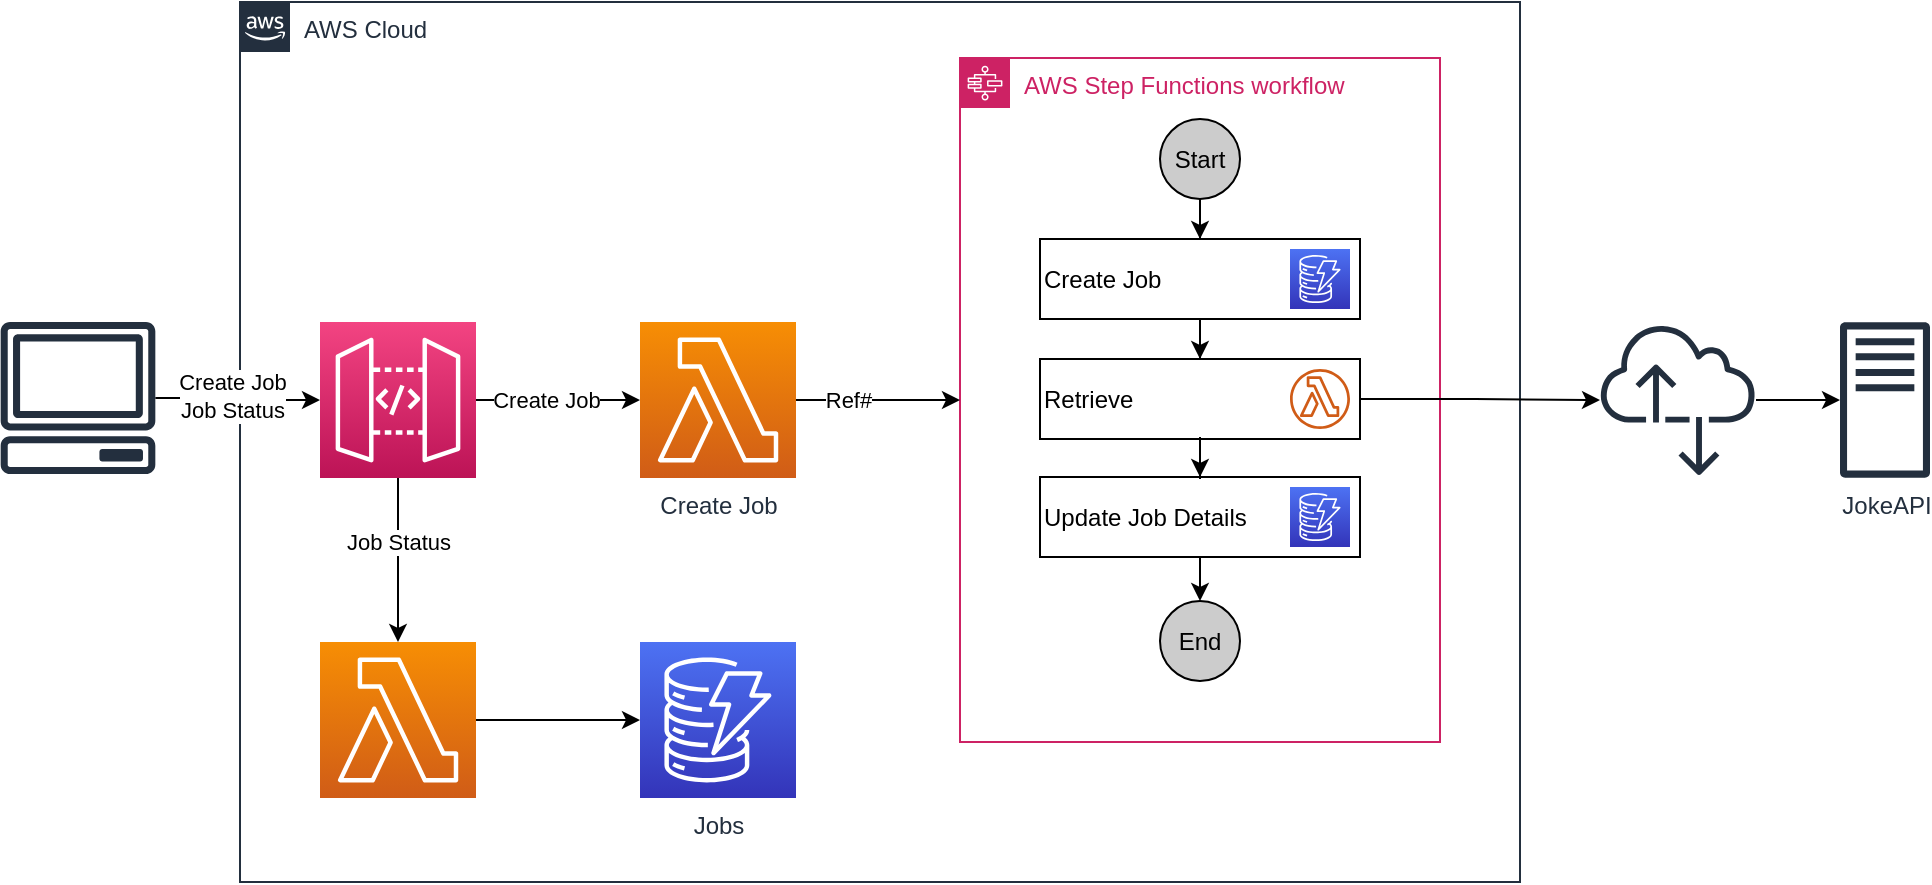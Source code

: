 <mxfile version="14.9.0" type="github">
  <diagram id="01eXjTYJ2d1SrXMeanzH" name="Page-1">
    <mxGraphModel dx="1068" dy="540" grid="1" gridSize="10" guides="1" tooltips="1" connect="1" arrows="1" fold="1" page="1" pageScale="1" pageWidth="1169" pageHeight="827" math="0" shadow="0">
      <root>
        <mxCell id="0" />
        <mxCell id="1" parent="0" />
        <mxCell id="A4gBskFatexQGphRCRpW-1" value="AWS Cloud" style="points=[[0,0],[0.25,0],[0.5,0],[0.75,0],[1,0],[1,0.25],[1,0.5],[1,0.75],[1,1],[0.75,1],[0.5,1],[0.25,1],[0,1],[0,0.75],[0,0.5],[0,0.25]];outlineConnect=0;gradientColor=none;html=1;whiteSpace=wrap;fontSize=12;fontStyle=0;shape=mxgraph.aws4.group;grIcon=mxgraph.aws4.group_aws_cloud_alt;strokeColor=#232F3E;fillColor=none;verticalAlign=top;align=left;spacingLeft=30;fontColor=#232F3E;dashed=0;" parent="1" vertex="1">
          <mxGeometry x="160" y="40" width="640" height="440" as="geometry" />
        </mxCell>
        <mxCell id="A4gBskFatexQGphRCRpW-3" value="AWS Step Functions workflow" style="points=[[0,0],[0.25,0],[0.5,0],[0.75,0],[1,0],[1,0.25],[1,0.5],[1,0.75],[1,1],[0.75,1],[0.5,1],[0.25,1],[0,1],[0,0.75],[0,0.5],[0,0.25]];outlineConnect=0;gradientColor=none;html=1;whiteSpace=wrap;fontSize=12;fontStyle=0;shape=mxgraph.aws4.group;grIcon=mxgraph.aws4.group_aws_step_functions_workflow;strokeColor=#CD2264;fillColor=none;verticalAlign=top;align=left;spacingLeft=30;fontColor=#CD2264;dashed=0;" parent="1" vertex="1">
          <mxGeometry x="520" y="68" width="240" height="342" as="geometry" />
        </mxCell>
        <mxCell id="A4gBskFatexQGphRCRpW-28" value="" style="edgeStyle=orthogonalEdgeStyle;rounded=0;orthogonalLoop=1;jettySize=auto;html=1;" parent="1" source="A4gBskFatexQGphRCRpW-2" target="A4gBskFatexQGphRCRpW-8" edge="1">
          <mxGeometry relative="1" as="geometry" />
        </mxCell>
        <mxCell id="A4gBskFatexQGphRCRpW-34" value="Create Job" style="edgeLabel;html=1;align=center;verticalAlign=middle;resizable=0;points=[];" parent="A4gBskFatexQGphRCRpW-28" vertex="1" connectable="0">
          <mxGeometry x="-0.147" relative="1" as="geometry">
            <mxPoint as="offset" />
          </mxGeometry>
        </mxCell>
        <mxCell id="A4gBskFatexQGphRCRpW-33" style="edgeStyle=orthogonalEdgeStyle;rounded=0;orthogonalLoop=1;jettySize=auto;html=1;" parent="1" source="A4gBskFatexQGphRCRpW-2" target="A4gBskFatexQGphRCRpW-15" edge="1">
          <mxGeometry relative="1" as="geometry" />
        </mxCell>
        <mxCell id="A4gBskFatexQGphRCRpW-35" value="Job Status" style="edgeLabel;html=1;align=center;verticalAlign=middle;resizable=0;points=[];" parent="A4gBskFatexQGphRCRpW-33" vertex="1" connectable="0">
          <mxGeometry x="-0.215" relative="1" as="geometry">
            <mxPoint as="offset" />
          </mxGeometry>
        </mxCell>
        <mxCell id="A4gBskFatexQGphRCRpW-2" value="" style="points=[[0,0,0],[0.25,0,0],[0.5,0,0],[0.75,0,0],[1,0,0],[0,1,0],[0.25,1,0],[0.5,1,0],[0.75,1,0],[1,1,0],[0,0.25,0],[0,0.5,0],[0,0.75,0],[1,0.25,0],[1,0.5,0],[1,0.75,0]];outlineConnect=0;fontColor=#232F3E;gradientColor=#F34482;gradientDirection=north;fillColor=#BC1356;strokeColor=#ffffff;dashed=0;verticalLabelPosition=bottom;verticalAlign=top;align=center;html=1;fontSize=12;fontStyle=0;aspect=fixed;shape=mxgraph.aws4.resourceIcon;resIcon=mxgraph.aws4.api_gateway;" parent="1" vertex="1">
          <mxGeometry x="200" y="200" width="78" height="78" as="geometry" />
        </mxCell>
        <mxCell id="A4gBskFatexQGphRCRpW-27" style="edgeStyle=orthogonalEdgeStyle;rounded=0;orthogonalLoop=1;jettySize=auto;html=1;entryX=0;entryY=0.5;entryDx=0;entryDy=0;entryPerimeter=0;" parent="1" source="A4gBskFatexQGphRCRpW-4" target="A4gBskFatexQGphRCRpW-2" edge="1">
          <mxGeometry relative="1" as="geometry" />
        </mxCell>
        <mxCell id="A4gBskFatexQGphRCRpW-36" value="Create Job&lt;br&gt;Job Status" style="edgeLabel;html=1;align=center;verticalAlign=middle;resizable=0;points=[];" parent="A4gBskFatexQGphRCRpW-27" vertex="1" connectable="0">
          <mxGeometry x="0.14" y="2" relative="1" as="geometry">
            <mxPoint x="-8" as="offset" />
          </mxGeometry>
        </mxCell>
        <mxCell id="A4gBskFatexQGphRCRpW-4" value="" style="outlineConnect=0;fontColor=#232F3E;gradientColor=none;fillColor=#232F3E;strokeColor=none;dashed=0;verticalLabelPosition=bottom;verticalAlign=top;align=center;html=1;fontSize=12;fontStyle=0;aspect=fixed;pointerEvents=1;shape=mxgraph.aws4.client;" parent="1" vertex="1">
          <mxGeometry x="40" y="200" width="78" height="76" as="geometry" />
        </mxCell>
        <mxCell id="A4gBskFatexQGphRCRpW-7" value="Jobs" style="points=[[0,0,0],[0.25,0,0],[0.5,0,0],[0.75,0,0],[1,0,0],[0,1,0],[0.25,1,0],[0.5,1,0],[0.75,1,0],[1,1,0],[0,0.25,0],[0,0.5,0],[0,0.75,0],[1,0.25,0],[1,0.5,0],[1,0.75,0]];outlineConnect=0;fontColor=#232F3E;gradientColor=#4D72F3;gradientDirection=north;fillColor=#3334B9;strokeColor=#ffffff;dashed=0;verticalLabelPosition=bottom;verticalAlign=top;align=center;html=1;fontSize=12;fontStyle=0;aspect=fixed;shape=mxgraph.aws4.resourceIcon;resIcon=mxgraph.aws4.dynamodb;" parent="1" vertex="1">
          <mxGeometry x="360" y="360" width="78" height="78" as="geometry" />
        </mxCell>
        <mxCell id="A4gBskFatexQGphRCRpW-29" style="edgeStyle=orthogonalEdgeStyle;rounded=0;orthogonalLoop=1;jettySize=auto;html=1;" parent="1" source="A4gBskFatexQGphRCRpW-8" target="A4gBskFatexQGphRCRpW-3" edge="1">
          <mxGeometry relative="1" as="geometry" />
        </mxCell>
        <mxCell id="A4gBskFatexQGphRCRpW-30" value="Ref#" style="edgeLabel;html=1;align=center;verticalAlign=middle;resizable=0;points=[];" parent="A4gBskFatexQGphRCRpW-29" vertex="1" connectable="0">
          <mxGeometry x="-0.382" relative="1" as="geometry">
            <mxPoint as="offset" />
          </mxGeometry>
        </mxCell>
        <mxCell id="A4gBskFatexQGphRCRpW-8" value="Create Job" style="points=[[0,0,0],[0.25,0,0],[0.5,0,0],[0.75,0,0],[1,0,0],[0,1,0],[0.25,1,0],[0.5,1,0],[0.75,1,0],[1,1,0],[0,0.25,0],[0,0.5,0],[0,0.75,0],[1,0.25,0],[1,0.5,0],[1,0.75,0]];outlineConnect=0;fontColor=#232F3E;gradientColor=#F78E04;gradientDirection=north;fillColor=#D05C17;strokeColor=#ffffff;dashed=0;verticalLabelPosition=bottom;verticalAlign=top;align=center;html=1;fontSize=12;fontStyle=0;aspect=fixed;shape=mxgraph.aws4.resourceIcon;resIcon=mxgraph.aws4.lambda;" parent="1" vertex="1">
          <mxGeometry x="360" y="200" width="78" height="78" as="geometry" />
        </mxCell>
        <mxCell id="A4gBskFatexQGphRCRpW-32" value="" style="edgeStyle=orthogonalEdgeStyle;rounded=0;orthogonalLoop=1;jettySize=auto;html=1;" parent="1" source="A4gBskFatexQGphRCRpW-15" target="A4gBskFatexQGphRCRpW-7" edge="1">
          <mxGeometry relative="1" as="geometry" />
        </mxCell>
        <mxCell id="A4gBskFatexQGphRCRpW-15" value="" style="points=[[0,0,0],[0.25,0,0],[0.5,0,0],[0.75,0,0],[1,0,0],[0,1,0],[0.25,1,0],[0.5,1,0],[0.75,1,0],[1,1,0],[0,0.25,0],[0,0.5,0],[0,0.75,0],[1,0.25,0],[1,0.5,0],[1,0.75,0]];outlineConnect=0;fontColor=#232F3E;gradientColor=#F78E04;gradientDirection=north;fillColor=#D05C17;strokeColor=#ffffff;dashed=0;verticalLabelPosition=bottom;verticalAlign=top;align=center;html=1;fontSize=12;fontStyle=0;aspect=fixed;shape=mxgraph.aws4.resourceIcon;resIcon=mxgraph.aws4.lambda;" parent="1" vertex="1">
          <mxGeometry x="200" y="360" width="78" height="78" as="geometry" />
        </mxCell>
        <mxCell id="A4gBskFatexQGphRCRpW-26" style="edgeStyle=orthogonalEdgeStyle;rounded=0;orthogonalLoop=1;jettySize=auto;html=1;" parent="1" source="A4gBskFatexQGphRCRpW-23" target="A4gBskFatexQGphRCRpW-24" edge="1">
          <mxGeometry relative="1" as="geometry" />
        </mxCell>
        <mxCell id="A4gBskFatexQGphRCRpW-23" value="" style="outlineConnect=0;fontColor=#232F3E;gradientColor=none;fillColor=#232F3E;strokeColor=none;dashed=0;verticalLabelPosition=bottom;verticalAlign=top;align=center;html=1;fontSize=12;fontStyle=0;aspect=fixed;pointerEvents=1;shape=mxgraph.aws4.internet_alt2;" parent="1" vertex="1">
          <mxGeometry x="840" y="200" width="78" height="78" as="geometry" />
        </mxCell>
        <mxCell id="A4gBskFatexQGphRCRpW-24" value="JokeAPI" style="outlineConnect=0;fontColor=#232F3E;gradientColor=none;fillColor=#232F3E;strokeColor=none;dashed=0;verticalLabelPosition=bottom;verticalAlign=top;align=center;html=1;fontSize=12;fontStyle=0;aspect=fixed;pointerEvents=1;shape=mxgraph.aws4.traditional_server;" parent="1" vertex="1">
          <mxGeometry x="960" y="200" width="45" height="78" as="geometry" />
        </mxCell>
        <mxCell id="A4gBskFatexQGphRCRpW-25" style="edgeStyle=orthogonalEdgeStyle;rounded=0;orthogonalLoop=1;jettySize=auto;html=1;" parent="1" source="A4gBskFatexQGphRCRpW-9" target="A4gBskFatexQGphRCRpW-23" edge="1">
          <mxGeometry relative="1" as="geometry" />
        </mxCell>
        <mxCell id="A4gBskFatexQGphRCRpW-13" value="" style="group" parent="1" vertex="1" connectable="0">
          <mxGeometry x="560" y="157.5" width="160" height="40" as="geometry" />
        </mxCell>
        <mxCell id="JusbJWd7JQ-2Mce3Z6Rs-7" value="" style="group" vertex="1" connectable="0" parent="A4gBskFatexQGphRCRpW-13">
          <mxGeometry y="61" width="160" height="40" as="geometry" />
        </mxCell>
        <mxCell id="A4gBskFatexQGphRCRpW-10" value="Retrieve" style="rounded=0;whiteSpace=wrap;html=1;align=left;" parent="JusbJWd7JQ-2Mce3Z6Rs-7" vertex="1">
          <mxGeometry width="160" height="40" as="geometry" />
        </mxCell>
        <mxCell id="A4gBskFatexQGphRCRpW-9" value="" style="outlineConnect=0;fontColor=#232F3E;gradientColor=none;fillColor=#D05C17;strokeColor=none;dashed=0;verticalLabelPosition=bottom;verticalAlign=top;align=center;html=1;fontSize=12;fontStyle=0;aspect=fixed;pointerEvents=1;shape=mxgraph.aws4.lambda_function;" parent="JusbJWd7JQ-2Mce3Z6Rs-7" vertex="1">
          <mxGeometry x="125" y="5" width="30" height="30" as="geometry" />
        </mxCell>
        <mxCell id="A4gBskFatexQGphRCRpW-14" value="" style="group" parent="1" vertex="1" connectable="0">
          <mxGeometry x="560" y="277.5" width="160" height="40" as="geometry" />
        </mxCell>
        <mxCell id="JusbJWd7JQ-2Mce3Z6Rs-6" value="" style="group" vertex="1" connectable="0" parent="A4gBskFatexQGphRCRpW-14">
          <mxGeometry width="160" height="40" as="geometry" />
        </mxCell>
        <mxCell id="A4gBskFatexQGphRCRpW-12" value="Update Job Details" style="rounded=0;whiteSpace=wrap;html=1;align=left;" parent="JusbJWd7JQ-2Mce3Z6Rs-6" vertex="1">
          <mxGeometry width="160" height="40" as="geometry" />
        </mxCell>
        <mxCell id="A4gBskFatexQGphRCRpW-6" value="" style="points=[[0,0,0],[0.25,0,0],[0.5,0,0],[0.75,0,0],[1,0,0],[0,1,0],[0.25,1,0],[0.5,1,0],[0.75,1,0],[1,1,0],[0,0.25,0],[0,0.5,0],[0,0.75,0],[1,0.25,0],[1,0.5,0],[1,0.75,0]];outlineConnect=0;fontColor=#232F3E;gradientColor=#4D72F3;gradientDirection=north;fillColor=#3334B9;strokeColor=#ffffff;dashed=0;verticalLabelPosition=bottom;verticalAlign=top;align=center;html=1;fontSize=12;fontStyle=0;aspect=fixed;shape=mxgraph.aws4.resourceIcon;resIcon=mxgraph.aws4.dynamodb;" parent="JusbJWd7JQ-2Mce3Z6Rs-6" vertex="1">
          <mxGeometry x="125" y="5" width="30" height="30" as="geometry" />
        </mxCell>
        <mxCell id="JusbJWd7JQ-2Mce3Z6Rs-17" style="edgeStyle=orthogonalEdgeStyle;rounded=0;orthogonalLoop=1;jettySize=auto;html=1;entryX=0.5;entryY=0;entryDx=0;entryDy=0;" edge="1" parent="1" source="A4gBskFatexQGphRCRpW-16" target="JusbJWd7JQ-2Mce3Z6Rs-13">
          <mxGeometry relative="1" as="geometry" />
        </mxCell>
        <mxCell id="A4gBskFatexQGphRCRpW-16" value="Start" style="ellipse;whiteSpace=wrap;html=1;aspect=fixed;fillColor=#CCCCCC;" parent="1" vertex="1">
          <mxGeometry x="620" y="98.5" width="40" height="40" as="geometry" />
        </mxCell>
        <mxCell id="A4gBskFatexQGphRCRpW-19" value="" style="edgeStyle=orthogonalEdgeStyle;rounded=0;orthogonalLoop=1;jettySize=auto;html=1;" parent="1" source="A4gBskFatexQGphRCRpW-10" target="A4gBskFatexQGphRCRpW-12" edge="1">
          <mxGeometry x="520" y="98" as="geometry" />
        </mxCell>
        <mxCell id="A4gBskFatexQGphRCRpW-20" value="End" style="ellipse;whiteSpace=wrap;html=1;aspect=fixed;fillColor=#CCCCCC;" parent="1" vertex="1">
          <mxGeometry x="620" y="339.5" width="40" height="40" as="geometry" />
        </mxCell>
        <mxCell id="A4gBskFatexQGphRCRpW-21" value="" style="edgeStyle=orthogonalEdgeStyle;rounded=0;orthogonalLoop=1;jettySize=auto;html=1;" parent="1" source="A4gBskFatexQGphRCRpW-12" target="A4gBskFatexQGphRCRpW-20" edge="1">
          <mxGeometry x="520" y="98" as="geometry" />
        </mxCell>
        <mxCell id="JusbJWd7JQ-2Mce3Z6Rs-11" value="" style="group" vertex="1" connectable="0" parent="1">
          <mxGeometry x="560" y="158.5" width="160" height="40" as="geometry" />
        </mxCell>
        <mxCell id="JusbJWd7JQ-2Mce3Z6Rs-12" value="" style="group" vertex="1" connectable="0" parent="JusbJWd7JQ-2Mce3Z6Rs-11">
          <mxGeometry width="160" height="40" as="geometry" />
        </mxCell>
        <mxCell id="JusbJWd7JQ-2Mce3Z6Rs-13" value="Create Job" style="rounded=0;whiteSpace=wrap;html=1;align=left;" vertex="1" parent="JusbJWd7JQ-2Mce3Z6Rs-12">
          <mxGeometry width="160" height="40" as="geometry" />
        </mxCell>
        <mxCell id="JusbJWd7JQ-2Mce3Z6Rs-14" value="" style="points=[[0,0,0],[0.25,0,0],[0.5,0,0],[0.75,0,0],[1,0,0],[0,1,0],[0.25,1,0],[0.5,1,0],[0.75,1,0],[1,1,0],[0,0.25,0],[0,0.5,0],[0,0.75,0],[1,0.25,0],[1,0.5,0],[1,0.75,0]];outlineConnect=0;fontColor=#232F3E;gradientColor=#4D72F3;gradientDirection=north;fillColor=#3334B9;strokeColor=#ffffff;dashed=0;verticalLabelPosition=bottom;verticalAlign=top;align=center;html=1;fontSize=12;fontStyle=0;aspect=fixed;shape=mxgraph.aws4.resourceIcon;resIcon=mxgraph.aws4.dynamodb;" vertex="1" parent="JusbJWd7JQ-2Mce3Z6Rs-12">
          <mxGeometry x="125" y="5" width="30" height="30" as="geometry" />
        </mxCell>
        <mxCell id="JusbJWd7JQ-2Mce3Z6Rs-18" style="edgeStyle=orthogonalEdgeStyle;rounded=0;orthogonalLoop=1;jettySize=auto;html=1;entryX=0.5;entryY=0;entryDx=0;entryDy=0;" edge="1" parent="1" source="JusbJWd7JQ-2Mce3Z6Rs-13" target="A4gBskFatexQGphRCRpW-10">
          <mxGeometry relative="1" as="geometry" />
        </mxCell>
      </root>
    </mxGraphModel>
  </diagram>
</mxfile>
